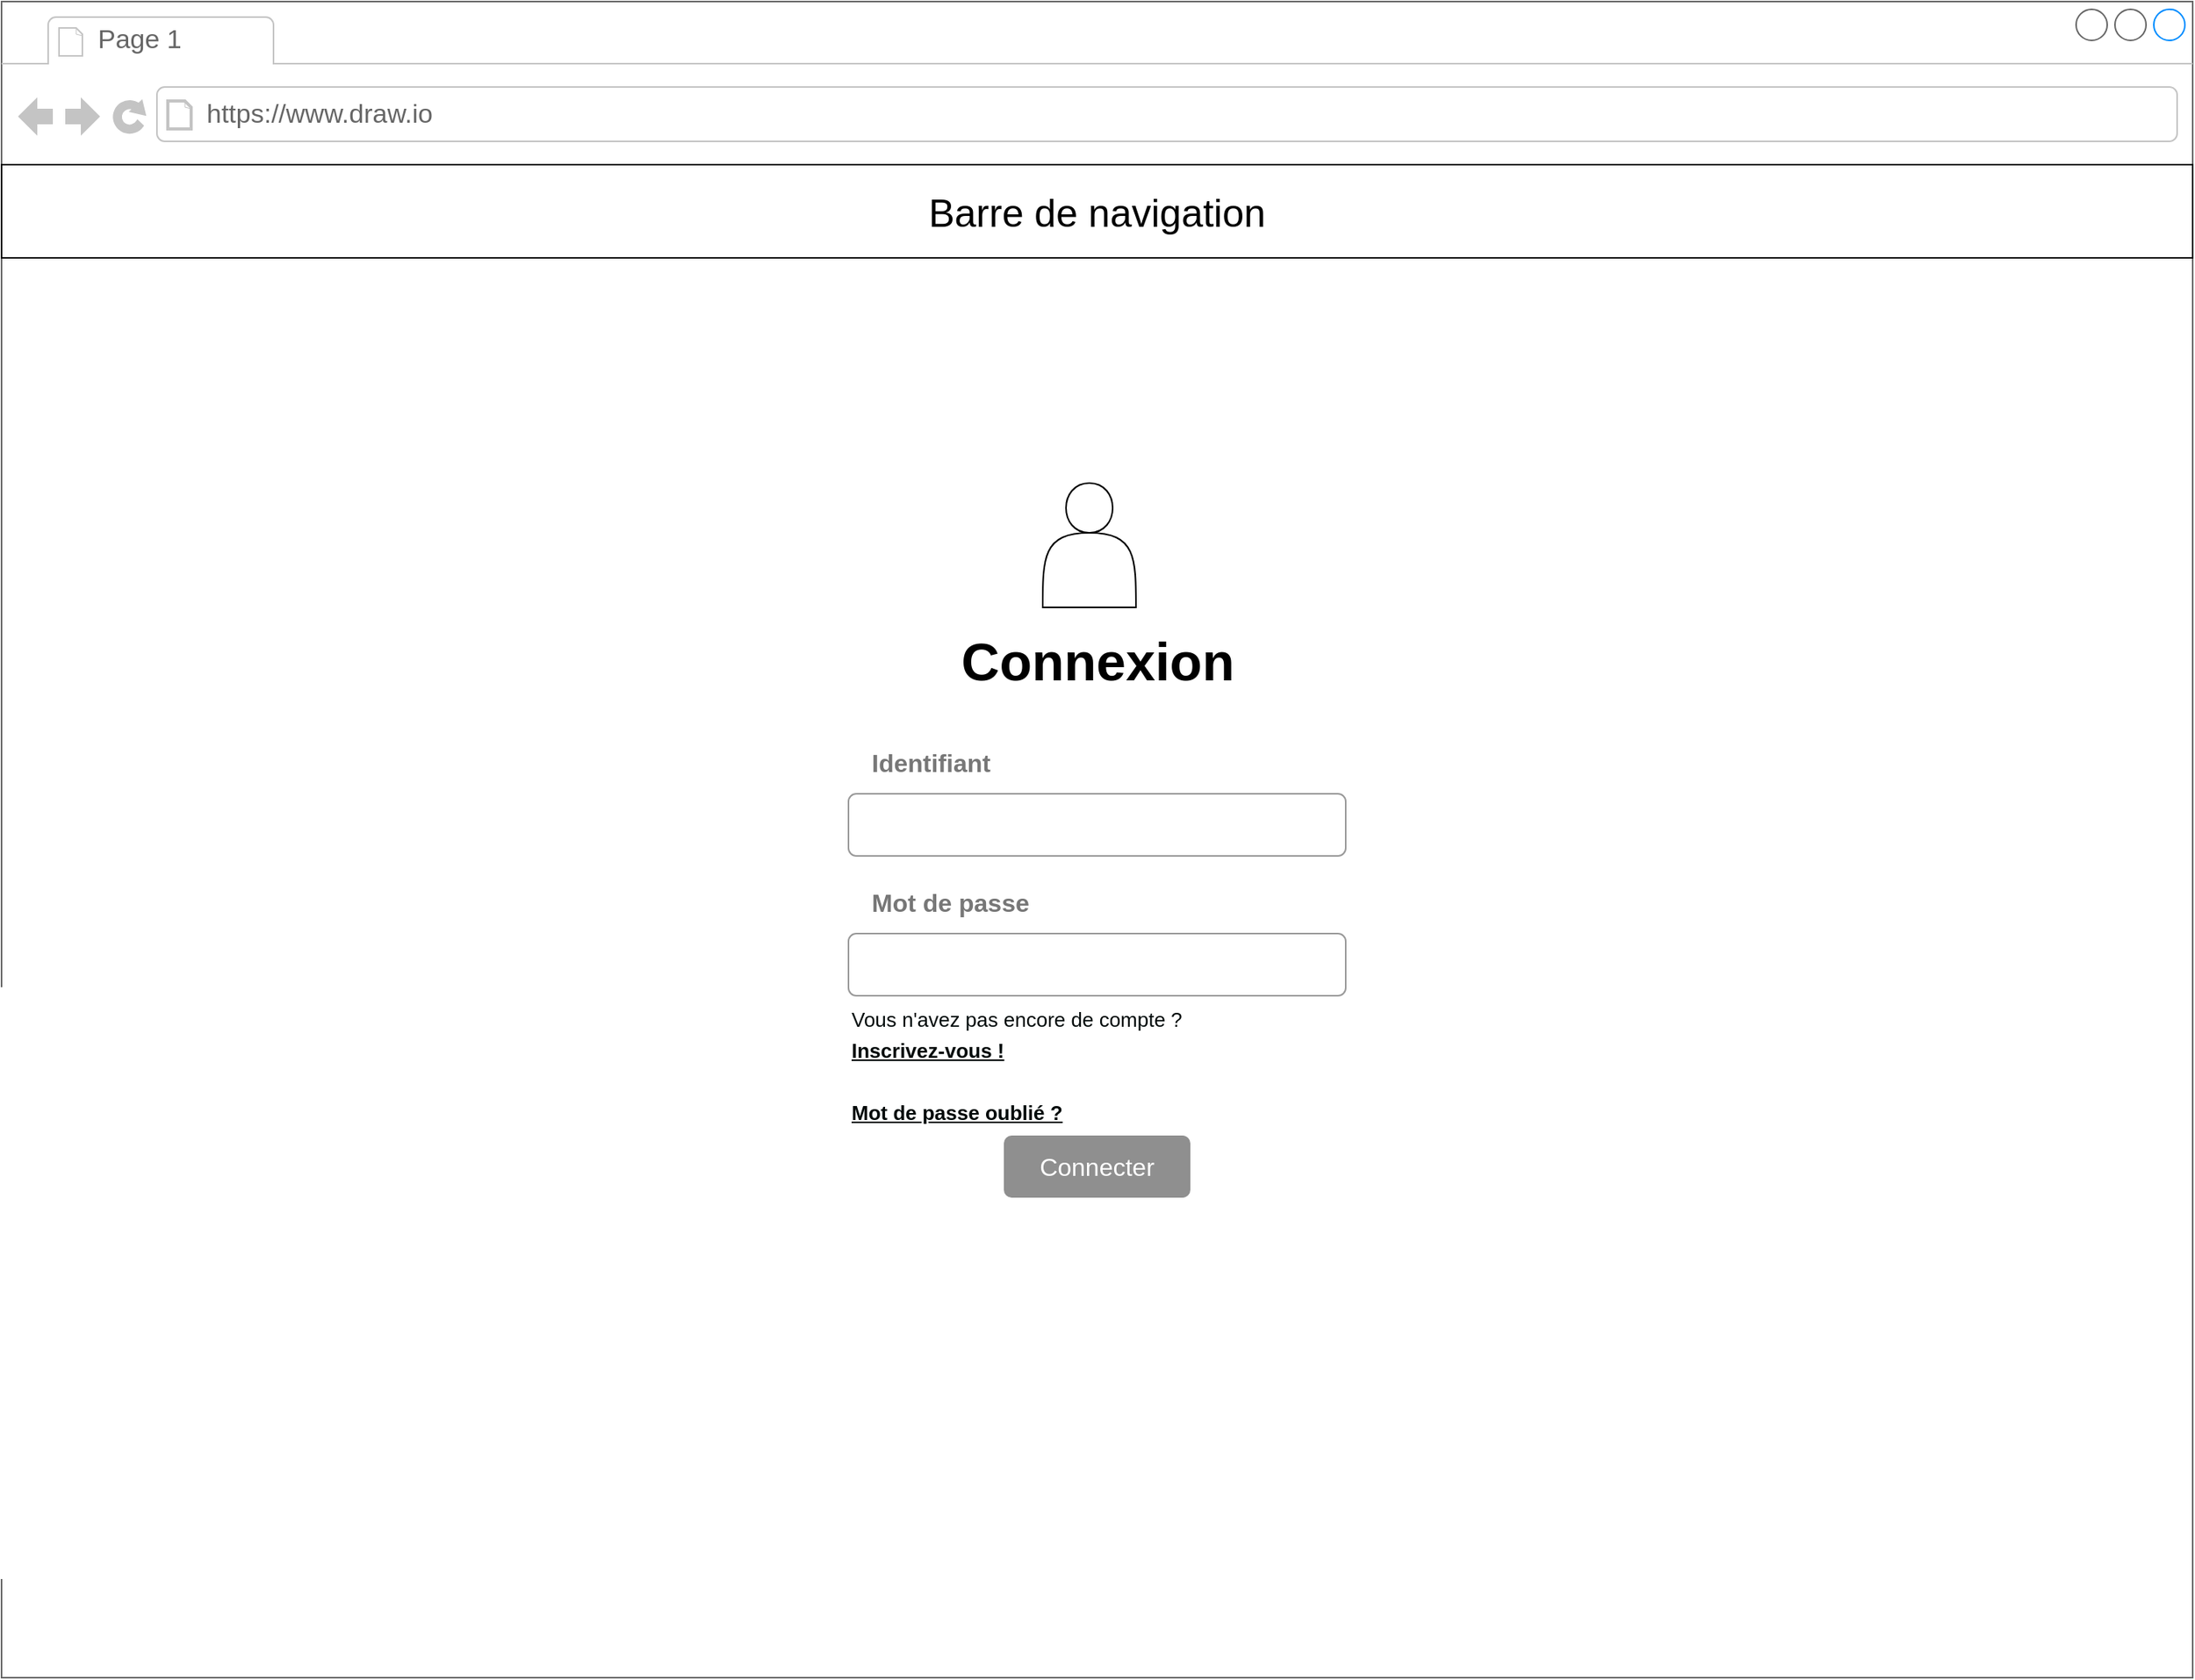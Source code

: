 <mxfile version="20.2.3" type="device"><diagram id="v4z9Ec0Ht1OAslnS_UjM" name="Page-1"><mxGraphModel dx="1884" dy="1195" grid="1" gridSize="10" guides="1" tooltips="1" connect="1" arrows="1" fold="1" page="1" pageScale="1" pageWidth="827" pageHeight="1169" math="0" shadow="0"><root><mxCell id="0"/><mxCell id="1" parent="0"/><mxCell id="XoJDlohP4tW6ISpuvC5Q-1" value="" style="strokeWidth=1;shadow=0;dashed=0;align=center;html=1;shape=mxgraph.mockup.containers.browserWindow;rSize=0;strokeColor=#666666;strokeColor2=#008cff;strokeColor3=#c4c4c4;mainText=,;recursiveResize=0;" parent="1" vertex="1"><mxGeometry x="160" y="30" width="1410" height="1079" as="geometry"/></mxCell><mxCell id="XoJDlohP4tW6ISpuvC5Q-2" value="Page 1" style="strokeWidth=1;shadow=0;dashed=0;align=center;html=1;shape=mxgraph.mockup.containers.anchor;fontSize=17;fontColor=#666666;align=left;" parent="XoJDlohP4tW6ISpuvC5Q-1" vertex="1"><mxGeometry x="60" y="12" width="110" height="26" as="geometry"/></mxCell><mxCell id="XoJDlohP4tW6ISpuvC5Q-3" value="https://www.draw.io" style="strokeWidth=1;shadow=0;dashed=0;align=center;html=1;shape=mxgraph.mockup.containers.anchor;rSize=0;fontSize=17;fontColor=#666666;align=left;" parent="XoJDlohP4tW6ISpuvC5Q-1" vertex="1"><mxGeometry x="130" y="60" width="250" height="26" as="geometry"/></mxCell><mxCell id="a2kyJpld35ci4O1NEibA-1" value="&lt;font style=&quot;font-size: 25px;&quot;&gt;Barre de navigation&lt;/font&gt;" style="rounded=0;whiteSpace=wrap;html=1;" parent="XoJDlohP4tW6ISpuvC5Q-1" vertex="1"><mxGeometry y="105" width="1410" height="60" as="geometry"/></mxCell><mxCell id="Sn7o-8q00yn1rxygAium-4" value="" style="html=1;shadow=0;dashed=0;shape=mxgraph.bootstrap.rrect;rSize=5;strokeColor=#999999;fillColor=#ffffff;fontColor=#777777;whiteSpace=wrap;align=left;verticalAlign=middle;fontStyle=0;fontSize=14;spacing=15;" parent="XoJDlohP4tW6ISpuvC5Q-1" vertex="1"><mxGeometry x="545" y="600" width="320" height="40" as="geometry"/></mxCell><mxCell id="Sn7o-8q00yn1rxygAium-1" value="Identifiant" style="strokeColor=none;fillColor=none;fontColor=#777777;whiteSpace=wrap;align=left;verticalAlign=middle;fontStyle=1;fontSize=16;spacing=15;" parent="XoJDlohP4tW6ISpuvC5Q-1" vertex="1"><mxGeometry x="545" y="470" width="150" height="40" as="geometry"/></mxCell><mxCell id="Sn7o-8q00yn1rxygAium-3" value="Mot de passe" style="strokeColor=none;fillColor=none;fontColor=#777777;whiteSpace=wrap;align=left;verticalAlign=middle;fontStyle=1;fontSize=16;spacing=15;" parent="XoJDlohP4tW6ISpuvC5Q-1" vertex="1"><mxGeometry x="545" y="560" width="150" height="40" as="geometry"/></mxCell><mxCell id="Sn7o-8q00yn1rxygAium-5" value="Connecter" style="html=1;shadow=0;dashed=0;shape=mxgraph.bootstrap.rrect;rSize=5;strokeColor=none;strokeWidth=1;fillColor=#8F8F8F;fontColor=#FFFFFF;whiteSpace=wrap;align=center;verticalAlign=middle;spacingLeft=0;fontStyle=0;fontSize=16;spacing=5;" parent="XoJDlohP4tW6ISpuvC5Q-1" vertex="1"><mxGeometry x="650" y="750" width="120" height="40" as="geometry"/></mxCell><mxCell id="Sn7o-8q00yn1rxygAium-6" value="" style="html=1;shadow=0;dashed=0;shape=mxgraph.bootstrap.rrect;rSize=5;strokeColor=#999999;fillColor=#ffffff;fontColor=#777777;whiteSpace=wrap;align=left;verticalAlign=middle;fontStyle=0;fontSize=14;spacing=15;" parent="XoJDlohP4tW6ISpuvC5Q-1" vertex="1"><mxGeometry x="545" y="510" width="320" height="40" as="geometry"/></mxCell><mxCell id="Sn7o-8q00yn1rxygAium-7" value="Connexion" style="text;html=1;align=center;verticalAlign=middle;resizable=0;points=[];autosize=1;strokeColor=none;fillColor=none;fontSize=34;fontStyle=1" parent="XoJDlohP4tW6ISpuvC5Q-1" vertex="1"><mxGeometry x="605" y="400" width="200" height="50" as="geometry"/></mxCell><mxCell id="Sn7o-8q00yn1rxygAium-8" value="" style="shape=actor;whiteSpace=wrap;html=1;fontSize=34;" parent="XoJDlohP4tW6ISpuvC5Q-1" vertex="1"><mxGeometry x="670" y="310" width="60" height="80" as="geometry"/></mxCell><mxCell id="Cp4-rqGKz6vPUvZowTL9-19" value="Mot de passe oublié ?" style="text;html=1;align=center;verticalAlign=middle;resizable=0;points=[];autosize=1;strokeColor=none;fillColor=none;fontStyle=4;fontColor=#0000FF;fontSize=13;" parent="XoJDlohP4tW6ISpuvC5Q-1" vertex="1"><mxGeometry x="545" y="700" width="150" height="30" as="geometry"/></mxCell><mxCell id="rMpWBUF8zBXvQL_3YZN1-1" value="" style="strokeWidth=1;shadow=0;dashed=0;align=center;html=1;shape=mxgraph.mockup.containers.browserWindow;rSize=0;strokeColor=#666666;strokeColor2=#008cff;strokeColor3=#c4c4c4;mainText=,;recursiveResize=0;" parent="XoJDlohP4tW6ISpuvC5Q-1" vertex="1"><mxGeometry width="1410" height="1079" as="geometry"/></mxCell><mxCell id="rMpWBUF8zBXvQL_3YZN1-2" value="Page 1" style="strokeWidth=1;shadow=0;dashed=0;align=center;html=1;shape=mxgraph.mockup.containers.anchor;fontSize=17;fontColor=#666666;align=left;" parent="rMpWBUF8zBXvQL_3YZN1-1" vertex="1"><mxGeometry x="60" y="12" width="110" height="26" as="geometry"/></mxCell><mxCell id="rMpWBUF8zBXvQL_3YZN1-3" value="https://www.draw.io" style="strokeWidth=1;shadow=0;dashed=0;align=center;html=1;shape=mxgraph.mockup.containers.anchor;rSize=0;fontSize=17;fontColor=#666666;align=left;" parent="rMpWBUF8zBXvQL_3YZN1-1" vertex="1"><mxGeometry x="130" y="60" width="250" height="26" as="geometry"/></mxCell><mxCell id="rMpWBUF8zBXvQL_3YZN1-4" value="&lt;font style=&quot;font-size: 25px;&quot;&gt;Barre de navigation&lt;/font&gt;" style="rounded=0;whiteSpace=wrap;html=1;" parent="rMpWBUF8zBXvQL_3YZN1-1" vertex="1"><mxGeometry y="105" width="1410" height="60" as="geometry"/></mxCell><mxCell id="rMpWBUF8zBXvQL_3YZN1-5" value="" style="html=1;shadow=0;dashed=0;shape=mxgraph.bootstrap.rrect;rSize=5;strokeColor=#999999;fillColor=#ffffff;fontColor=#777777;whiteSpace=wrap;align=left;verticalAlign=middle;fontStyle=0;fontSize=14;spacing=15;" parent="rMpWBUF8zBXvQL_3YZN1-1" vertex="1"><mxGeometry x="545" y="600" width="320" height="40" as="geometry"/></mxCell><mxCell id="rMpWBUF8zBXvQL_3YZN1-6" value="Identifiant" style="strokeColor=none;fillColor=none;fontColor=#777777;whiteSpace=wrap;align=left;verticalAlign=middle;fontStyle=1;fontSize=16;spacing=15;" parent="rMpWBUF8zBXvQL_3YZN1-1" vertex="1"><mxGeometry x="545" y="470" width="150" height="40" as="geometry"/></mxCell><mxCell id="rMpWBUF8zBXvQL_3YZN1-7" value="Mot de passe" style="strokeColor=none;fillColor=none;fontColor=#777777;whiteSpace=wrap;align=left;verticalAlign=middle;fontStyle=1;fontSize=16;spacing=15;" parent="rMpWBUF8zBXvQL_3YZN1-1" vertex="1"><mxGeometry x="545" y="560" width="150" height="40" as="geometry"/></mxCell><mxCell id="rMpWBUF8zBXvQL_3YZN1-8" value="Connecter" style="html=1;shadow=0;dashed=0;shape=mxgraph.bootstrap.rrect;rSize=5;strokeColor=none;strokeWidth=1;fillColor=#8F8F8F;fontColor=#FFFFFF;whiteSpace=wrap;align=center;verticalAlign=middle;spacingLeft=0;fontStyle=0;fontSize=16;spacing=5;" parent="rMpWBUF8zBXvQL_3YZN1-1" vertex="1"><mxGeometry x="645" y="730" width="120" height="40" as="geometry"/></mxCell><mxCell id="rMpWBUF8zBXvQL_3YZN1-9" value="" style="html=1;shadow=0;dashed=0;shape=mxgraph.bootstrap.rrect;rSize=5;strokeColor=#999999;fillColor=#ffffff;fontColor=#777777;whiteSpace=wrap;align=left;verticalAlign=middle;fontStyle=0;fontSize=14;spacing=15;" parent="rMpWBUF8zBXvQL_3YZN1-1" vertex="1"><mxGeometry x="545" y="510" width="320" height="40" as="geometry"/></mxCell><mxCell id="rMpWBUF8zBXvQL_3YZN1-10" value="Connexion" style="text;html=1;align=center;verticalAlign=middle;resizable=0;points=[];autosize=1;strokeColor=none;fillColor=none;fontSize=34;fontStyle=1" parent="rMpWBUF8zBXvQL_3YZN1-1" vertex="1"><mxGeometry x="605" y="400" width="200" height="50" as="geometry"/></mxCell><mxCell id="rMpWBUF8zBXvQL_3YZN1-11" value="" style="shape=actor;whiteSpace=wrap;html=1;fontSize=34;" parent="rMpWBUF8zBXvQL_3YZN1-1" vertex="1"><mxGeometry x="670" y="310" width="60" height="80" as="geometry"/></mxCell><mxCell id="rMpWBUF8zBXvQL_3YZN1-12" value="Mot de passe oublié ?" style="text;html=1;align=left;verticalAlign=middle;resizable=0;points=[];autosize=1;strokeColor=none;fillColor=none;fontStyle=5;fontColor=#020A0A;fontSize=13;" parent="rMpWBUF8zBXvQL_3YZN1-1" vertex="1"><mxGeometry x="545" y="700" width="160" height="30" as="geometry"/></mxCell><mxCell id="H6zSptK4dcl21xr1AM93-1" value="Vous n'avez pas encore de compte ?&amp;nbsp;" style="text;html=1;align=left;verticalAlign=middle;resizable=0;points=[];autosize=1;strokeColor=none;fillColor=none;fontStyle=0;fontColor=#020A0A;fontSize=13;" vertex="1" parent="rMpWBUF8zBXvQL_3YZN1-1"><mxGeometry x="545" y="640" width="240" height="30" as="geometry"/></mxCell><mxCell id="H6zSptK4dcl21xr1AM93-2" value="&lt;b&gt;Inscrivez-vous !&lt;/b&gt;" style="text;html=1;align=left;verticalAlign=middle;resizable=0;points=[];autosize=1;strokeColor=none;fillColor=none;fontStyle=4;fontColor=#020A0A;fontSize=13;" vertex="1" parent="rMpWBUF8zBXvQL_3YZN1-1"><mxGeometry x="545" y="660" width="120" height="30" as="geometry"/></mxCell></root></mxGraphModel></diagram></mxfile>
